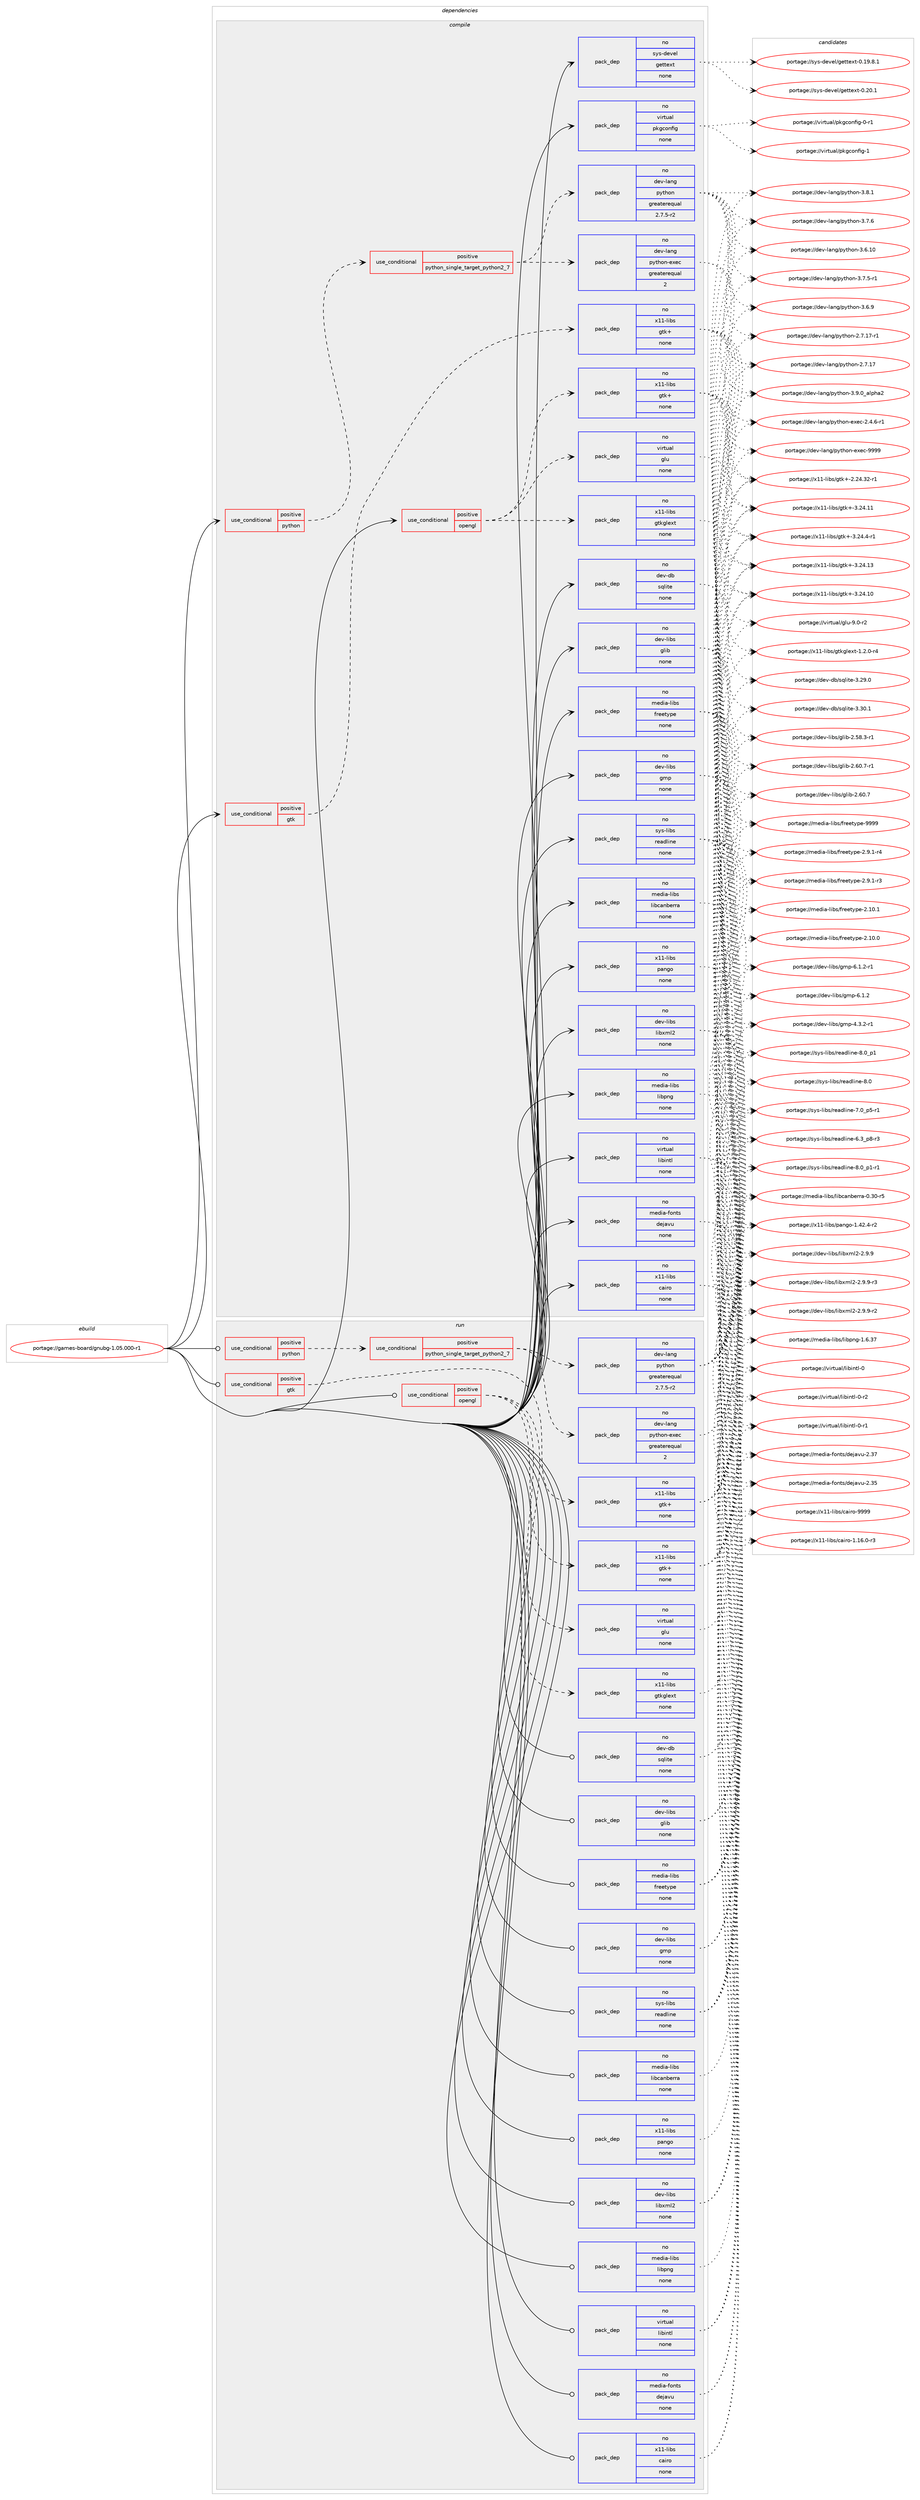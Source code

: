 digraph prolog {

# *************
# Graph options
# *************

newrank=true;
concentrate=true;
compound=true;
graph [rankdir=LR,fontname=Helvetica,fontsize=10,ranksep=1.5];#, ranksep=2.5, nodesep=0.2];
edge  [arrowhead=vee];
node  [fontname=Helvetica,fontsize=10];

# **********
# The ebuild
# **********

subgraph cluster_leftcol {
color=gray;
label=<<i>ebuild</i>>;
id [label="portage://games-board/gnubg-1.05.000-r1", color=red, width=4, href="../games-board/gnubg-1.05.000-r1.svg"];
}

# ****************
# The dependencies
# ****************

subgraph cluster_midcol {
color=gray;
label=<<i>dependencies</i>>;
subgraph cluster_compile {
fillcolor="#eeeeee";
style=filled;
label=<<i>compile</i>>;
subgraph cond60202 {
dependency289475 [label=<<TABLE BORDER="0" CELLBORDER="1" CELLSPACING="0" CELLPADDING="4"><TR><TD ROWSPAN="3" CELLPADDING="10">use_conditional</TD></TR><TR><TD>positive</TD></TR><TR><TD>gtk</TD></TR></TABLE>>, shape=none, color=red];
subgraph pack224789 {
dependency289476 [label=<<TABLE BORDER="0" CELLBORDER="1" CELLSPACING="0" CELLPADDING="4" WIDTH="220"><TR><TD ROWSPAN="6" CELLPADDING="30">pack_dep</TD></TR><TR><TD WIDTH="110">no</TD></TR><TR><TD>x11-libs</TD></TR><TR><TD>gtk+</TD></TR><TR><TD>none</TD></TR><TR><TD></TD></TR></TABLE>>, shape=none, color=blue];
}
dependency289475:e -> dependency289476:w [weight=20,style="dashed",arrowhead="vee"];
}
id:e -> dependency289475:w [weight=20,style="solid",arrowhead="vee"];
subgraph cond60203 {
dependency289477 [label=<<TABLE BORDER="0" CELLBORDER="1" CELLSPACING="0" CELLPADDING="4"><TR><TD ROWSPAN="3" CELLPADDING="10">use_conditional</TD></TR><TR><TD>positive</TD></TR><TR><TD>opengl</TD></TR></TABLE>>, shape=none, color=red];
subgraph pack224790 {
dependency289478 [label=<<TABLE BORDER="0" CELLBORDER="1" CELLSPACING="0" CELLPADDING="4" WIDTH="220"><TR><TD ROWSPAN="6" CELLPADDING="30">pack_dep</TD></TR><TR><TD WIDTH="110">no</TD></TR><TR><TD>x11-libs</TD></TR><TR><TD>gtk+</TD></TR><TR><TD>none</TD></TR><TR><TD></TD></TR></TABLE>>, shape=none, color=blue];
}
dependency289477:e -> dependency289478:w [weight=20,style="dashed",arrowhead="vee"];
subgraph pack224791 {
dependency289479 [label=<<TABLE BORDER="0" CELLBORDER="1" CELLSPACING="0" CELLPADDING="4" WIDTH="220"><TR><TD ROWSPAN="6" CELLPADDING="30">pack_dep</TD></TR><TR><TD WIDTH="110">no</TD></TR><TR><TD>x11-libs</TD></TR><TR><TD>gtkglext</TD></TR><TR><TD>none</TD></TR><TR><TD></TD></TR></TABLE>>, shape=none, color=blue];
}
dependency289477:e -> dependency289479:w [weight=20,style="dashed",arrowhead="vee"];
subgraph pack224792 {
dependency289480 [label=<<TABLE BORDER="0" CELLBORDER="1" CELLSPACING="0" CELLPADDING="4" WIDTH="220"><TR><TD ROWSPAN="6" CELLPADDING="30">pack_dep</TD></TR><TR><TD WIDTH="110">no</TD></TR><TR><TD>virtual</TD></TR><TR><TD>glu</TD></TR><TR><TD>none</TD></TR><TR><TD></TD></TR></TABLE>>, shape=none, color=blue];
}
dependency289477:e -> dependency289480:w [weight=20,style="dashed",arrowhead="vee"];
}
id:e -> dependency289477:w [weight=20,style="solid",arrowhead="vee"];
subgraph cond60204 {
dependency289481 [label=<<TABLE BORDER="0" CELLBORDER="1" CELLSPACING="0" CELLPADDING="4"><TR><TD ROWSPAN="3" CELLPADDING="10">use_conditional</TD></TR><TR><TD>positive</TD></TR><TR><TD>python</TD></TR></TABLE>>, shape=none, color=red];
subgraph cond60205 {
dependency289482 [label=<<TABLE BORDER="0" CELLBORDER="1" CELLSPACING="0" CELLPADDING="4"><TR><TD ROWSPAN="3" CELLPADDING="10">use_conditional</TD></TR><TR><TD>positive</TD></TR><TR><TD>python_single_target_python2_7</TD></TR></TABLE>>, shape=none, color=red];
subgraph pack224793 {
dependency289483 [label=<<TABLE BORDER="0" CELLBORDER="1" CELLSPACING="0" CELLPADDING="4" WIDTH="220"><TR><TD ROWSPAN="6" CELLPADDING="30">pack_dep</TD></TR><TR><TD WIDTH="110">no</TD></TR><TR><TD>dev-lang</TD></TR><TR><TD>python</TD></TR><TR><TD>greaterequal</TD></TR><TR><TD>2.7.5-r2</TD></TR></TABLE>>, shape=none, color=blue];
}
dependency289482:e -> dependency289483:w [weight=20,style="dashed",arrowhead="vee"];
subgraph pack224794 {
dependency289484 [label=<<TABLE BORDER="0" CELLBORDER="1" CELLSPACING="0" CELLPADDING="4" WIDTH="220"><TR><TD ROWSPAN="6" CELLPADDING="30">pack_dep</TD></TR><TR><TD WIDTH="110">no</TD></TR><TR><TD>dev-lang</TD></TR><TR><TD>python-exec</TD></TR><TR><TD>greaterequal</TD></TR><TR><TD>2</TD></TR></TABLE>>, shape=none, color=blue];
}
dependency289482:e -> dependency289484:w [weight=20,style="dashed",arrowhead="vee"];
}
dependency289481:e -> dependency289482:w [weight=20,style="dashed",arrowhead="vee"];
}
id:e -> dependency289481:w [weight=20,style="solid",arrowhead="vee"];
subgraph pack224795 {
dependency289485 [label=<<TABLE BORDER="0" CELLBORDER="1" CELLSPACING="0" CELLPADDING="4" WIDTH="220"><TR><TD ROWSPAN="6" CELLPADDING="30">pack_dep</TD></TR><TR><TD WIDTH="110">no</TD></TR><TR><TD>dev-db</TD></TR><TR><TD>sqlite</TD></TR><TR><TD>none</TD></TR><TR><TD></TD></TR></TABLE>>, shape=none, color=blue];
}
id:e -> dependency289485:w [weight=20,style="solid",arrowhead="vee"];
subgraph pack224796 {
dependency289486 [label=<<TABLE BORDER="0" CELLBORDER="1" CELLSPACING="0" CELLPADDING="4" WIDTH="220"><TR><TD ROWSPAN="6" CELLPADDING="30">pack_dep</TD></TR><TR><TD WIDTH="110">no</TD></TR><TR><TD>dev-libs</TD></TR><TR><TD>glib</TD></TR><TR><TD>none</TD></TR><TR><TD></TD></TR></TABLE>>, shape=none, color=blue];
}
id:e -> dependency289486:w [weight=20,style="solid",arrowhead="vee"];
subgraph pack224797 {
dependency289487 [label=<<TABLE BORDER="0" CELLBORDER="1" CELLSPACING="0" CELLPADDING="4" WIDTH="220"><TR><TD ROWSPAN="6" CELLPADDING="30">pack_dep</TD></TR><TR><TD WIDTH="110">no</TD></TR><TR><TD>dev-libs</TD></TR><TR><TD>gmp</TD></TR><TR><TD>none</TD></TR><TR><TD></TD></TR></TABLE>>, shape=none, color=blue];
}
id:e -> dependency289487:w [weight=20,style="solid",arrowhead="vee"];
subgraph pack224798 {
dependency289488 [label=<<TABLE BORDER="0" CELLBORDER="1" CELLSPACING="0" CELLPADDING="4" WIDTH="220"><TR><TD ROWSPAN="6" CELLPADDING="30">pack_dep</TD></TR><TR><TD WIDTH="110">no</TD></TR><TR><TD>dev-libs</TD></TR><TR><TD>libxml2</TD></TR><TR><TD>none</TD></TR><TR><TD></TD></TR></TABLE>>, shape=none, color=blue];
}
id:e -> dependency289488:w [weight=20,style="solid",arrowhead="vee"];
subgraph pack224799 {
dependency289489 [label=<<TABLE BORDER="0" CELLBORDER="1" CELLSPACING="0" CELLPADDING="4" WIDTH="220"><TR><TD ROWSPAN="6" CELLPADDING="30">pack_dep</TD></TR><TR><TD WIDTH="110">no</TD></TR><TR><TD>media-fonts</TD></TR><TR><TD>dejavu</TD></TR><TR><TD>none</TD></TR><TR><TD></TD></TR></TABLE>>, shape=none, color=blue];
}
id:e -> dependency289489:w [weight=20,style="solid",arrowhead="vee"];
subgraph pack224800 {
dependency289490 [label=<<TABLE BORDER="0" CELLBORDER="1" CELLSPACING="0" CELLPADDING="4" WIDTH="220"><TR><TD ROWSPAN="6" CELLPADDING="30">pack_dep</TD></TR><TR><TD WIDTH="110">no</TD></TR><TR><TD>media-libs</TD></TR><TR><TD>freetype</TD></TR><TR><TD>none</TD></TR><TR><TD></TD></TR></TABLE>>, shape=none, color=blue];
}
id:e -> dependency289490:w [weight=20,style="solid",arrowhead="vee"];
subgraph pack224801 {
dependency289491 [label=<<TABLE BORDER="0" CELLBORDER="1" CELLSPACING="0" CELLPADDING="4" WIDTH="220"><TR><TD ROWSPAN="6" CELLPADDING="30">pack_dep</TD></TR><TR><TD WIDTH="110">no</TD></TR><TR><TD>media-libs</TD></TR><TR><TD>libcanberra</TD></TR><TR><TD>none</TD></TR><TR><TD></TD></TR></TABLE>>, shape=none, color=blue];
}
id:e -> dependency289491:w [weight=20,style="solid",arrowhead="vee"];
subgraph pack224802 {
dependency289492 [label=<<TABLE BORDER="0" CELLBORDER="1" CELLSPACING="0" CELLPADDING="4" WIDTH="220"><TR><TD ROWSPAN="6" CELLPADDING="30">pack_dep</TD></TR><TR><TD WIDTH="110">no</TD></TR><TR><TD>media-libs</TD></TR><TR><TD>libpng</TD></TR><TR><TD>none</TD></TR><TR><TD></TD></TR></TABLE>>, shape=none, color=blue];
}
id:e -> dependency289492:w [weight=20,style="solid",arrowhead="vee"];
subgraph pack224803 {
dependency289493 [label=<<TABLE BORDER="0" CELLBORDER="1" CELLSPACING="0" CELLPADDING="4" WIDTH="220"><TR><TD ROWSPAN="6" CELLPADDING="30">pack_dep</TD></TR><TR><TD WIDTH="110">no</TD></TR><TR><TD>sys-devel</TD></TR><TR><TD>gettext</TD></TR><TR><TD>none</TD></TR><TR><TD></TD></TR></TABLE>>, shape=none, color=blue];
}
id:e -> dependency289493:w [weight=20,style="solid",arrowhead="vee"];
subgraph pack224804 {
dependency289494 [label=<<TABLE BORDER="0" CELLBORDER="1" CELLSPACING="0" CELLPADDING="4" WIDTH="220"><TR><TD ROWSPAN="6" CELLPADDING="30">pack_dep</TD></TR><TR><TD WIDTH="110">no</TD></TR><TR><TD>sys-libs</TD></TR><TR><TD>readline</TD></TR><TR><TD>none</TD></TR><TR><TD></TD></TR></TABLE>>, shape=none, color=blue];
}
id:e -> dependency289494:w [weight=20,style="solid",arrowhead="vee"];
subgraph pack224805 {
dependency289495 [label=<<TABLE BORDER="0" CELLBORDER="1" CELLSPACING="0" CELLPADDING="4" WIDTH="220"><TR><TD ROWSPAN="6" CELLPADDING="30">pack_dep</TD></TR><TR><TD WIDTH="110">no</TD></TR><TR><TD>virtual</TD></TR><TR><TD>libintl</TD></TR><TR><TD>none</TD></TR><TR><TD></TD></TR></TABLE>>, shape=none, color=blue];
}
id:e -> dependency289495:w [weight=20,style="solid",arrowhead="vee"];
subgraph pack224806 {
dependency289496 [label=<<TABLE BORDER="0" CELLBORDER="1" CELLSPACING="0" CELLPADDING="4" WIDTH="220"><TR><TD ROWSPAN="6" CELLPADDING="30">pack_dep</TD></TR><TR><TD WIDTH="110">no</TD></TR><TR><TD>virtual</TD></TR><TR><TD>pkgconfig</TD></TR><TR><TD>none</TD></TR><TR><TD></TD></TR></TABLE>>, shape=none, color=blue];
}
id:e -> dependency289496:w [weight=20,style="solid",arrowhead="vee"];
subgraph pack224807 {
dependency289497 [label=<<TABLE BORDER="0" CELLBORDER="1" CELLSPACING="0" CELLPADDING="4" WIDTH="220"><TR><TD ROWSPAN="6" CELLPADDING="30">pack_dep</TD></TR><TR><TD WIDTH="110">no</TD></TR><TR><TD>x11-libs</TD></TR><TR><TD>cairo</TD></TR><TR><TD>none</TD></TR><TR><TD></TD></TR></TABLE>>, shape=none, color=blue];
}
id:e -> dependency289497:w [weight=20,style="solid",arrowhead="vee"];
subgraph pack224808 {
dependency289498 [label=<<TABLE BORDER="0" CELLBORDER="1" CELLSPACING="0" CELLPADDING="4" WIDTH="220"><TR><TD ROWSPAN="6" CELLPADDING="30">pack_dep</TD></TR><TR><TD WIDTH="110">no</TD></TR><TR><TD>x11-libs</TD></TR><TR><TD>pango</TD></TR><TR><TD>none</TD></TR><TR><TD></TD></TR></TABLE>>, shape=none, color=blue];
}
id:e -> dependency289498:w [weight=20,style="solid",arrowhead="vee"];
}
subgraph cluster_compileandrun {
fillcolor="#eeeeee";
style=filled;
label=<<i>compile and run</i>>;
}
subgraph cluster_run {
fillcolor="#eeeeee";
style=filled;
label=<<i>run</i>>;
subgraph cond60206 {
dependency289499 [label=<<TABLE BORDER="0" CELLBORDER="1" CELLSPACING="0" CELLPADDING="4"><TR><TD ROWSPAN="3" CELLPADDING="10">use_conditional</TD></TR><TR><TD>positive</TD></TR><TR><TD>gtk</TD></TR></TABLE>>, shape=none, color=red];
subgraph pack224809 {
dependency289500 [label=<<TABLE BORDER="0" CELLBORDER="1" CELLSPACING="0" CELLPADDING="4" WIDTH="220"><TR><TD ROWSPAN="6" CELLPADDING="30">pack_dep</TD></TR><TR><TD WIDTH="110">no</TD></TR><TR><TD>x11-libs</TD></TR><TR><TD>gtk+</TD></TR><TR><TD>none</TD></TR><TR><TD></TD></TR></TABLE>>, shape=none, color=blue];
}
dependency289499:e -> dependency289500:w [weight=20,style="dashed",arrowhead="vee"];
}
id:e -> dependency289499:w [weight=20,style="solid",arrowhead="odot"];
subgraph cond60207 {
dependency289501 [label=<<TABLE BORDER="0" CELLBORDER="1" CELLSPACING="0" CELLPADDING="4"><TR><TD ROWSPAN="3" CELLPADDING="10">use_conditional</TD></TR><TR><TD>positive</TD></TR><TR><TD>opengl</TD></TR></TABLE>>, shape=none, color=red];
subgraph pack224810 {
dependency289502 [label=<<TABLE BORDER="0" CELLBORDER="1" CELLSPACING="0" CELLPADDING="4" WIDTH="220"><TR><TD ROWSPAN="6" CELLPADDING="30">pack_dep</TD></TR><TR><TD WIDTH="110">no</TD></TR><TR><TD>x11-libs</TD></TR><TR><TD>gtk+</TD></TR><TR><TD>none</TD></TR><TR><TD></TD></TR></TABLE>>, shape=none, color=blue];
}
dependency289501:e -> dependency289502:w [weight=20,style="dashed",arrowhead="vee"];
subgraph pack224811 {
dependency289503 [label=<<TABLE BORDER="0" CELLBORDER="1" CELLSPACING="0" CELLPADDING="4" WIDTH="220"><TR><TD ROWSPAN="6" CELLPADDING="30">pack_dep</TD></TR><TR><TD WIDTH="110">no</TD></TR><TR><TD>x11-libs</TD></TR><TR><TD>gtkglext</TD></TR><TR><TD>none</TD></TR><TR><TD></TD></TR></TABLE>>, shape=none, color=blue];
}
dependency289501:e -> dependency289503:w [weight=20,style="dashed",arrowhead="vee"];
subgraph pack224812 {
dependency289504 [label=<<TABLE BORDER="0" CELLBORDER="1" CELLSPACING="0" CELLPADDING="4" WIDTH="220"><TR><TD ROWSPAN="6" CELLPADDING="30">pack_dep</TD></TR><TR><TD WIDTH="110">no</TD></TR><TR><TD>virtual</TD></TR><TR><TD>glu</TD></TR><TR><TD>none</TD></TR><TR><TD></TD></TR></TABLE>>, shape=none, color=blue];
}
dependency289501:e -> dependency289504:w [weight=20,style="dashed",arrowhead="vee"];
}
id:e -> dependency289501:w [weight=20,style="solid",arrowhead="odot"];
subgraph cond60208 {
dependency289505 [label=<<TABLE BORDER="0" CELLBORDER="1" CELLSPACING="0" CELLPADDING="4"><TR><TD ROWSPAN="3" CELLPADDING="10">use_conditional</TD></TR><TR><TD>positive</TD></TR><TR><TD>python</TD></TR></TABLE>>, shape=none, color=red];
subgraph cond60209 {
dependency289506 [label=<<TABLE BORDER="0" CELLBORDER="1" CELLSPACING="0" CELLPADDING="4"><TR><TD ROWSPAN="3" CELLPADDING="10">use_conditional</TD></TR><TR><TD>positive</TD></TR><TR><TD>python_single_target_python2_7</TD></TR></TABLE>>, shape=none, color=red];
subgraph pack224813 {
dependency289507 [label=<<TABLE BORDER="0" CELLBORDER="1" CELLSPACING="0" CELLPADDING="4" WIDTH="220"><TR><TD ROWSPAN="6" CELLPADDING="30">pack_dep</TD></TR><TR><TD WIDTH="110">no</TD></TR><TR><TD>dev-lang</TD></TR><TR><TD>python</TD></TR><TR><TD>greaterequal</TD></TR><TR><TD>2.7.5-r2</TD></TR></TABLE>>, shape=none, color=blue];
}
dependency289506:e -> dependency289507:w [weight=20,style="dashed",arrowhead="vee"];
subgraph pack224814 {
dependency289508 [label=<<TABLE BORDER="0" CELLBORDER="1" CELLSPACING="0" CELLPADDING="4" WIDTH="220"><TR><TD ROWSPAN="6" CELLPADDING="30">pack_dep</TD></TR><TR><TD WIDTH="110">no</TD></TR><TR><TD>dev-lang</TD></TR><TR><TD>python-exec</TD></TR><TR><TD>greaterequal</TD></TR><TR><TD>2</TD></TR></TABLE>>, shape=none, color=blue];
}
dependency289506:e -> dependency289508:w [weight=20,style="dashed",arrowhead="vee"];
}
dependency289505:e -> dependency289506:w [weight=20,style="dashed",arrowhead="vee"];
}
id:e -> dependency289505:w [weight=20,style="solid",arrowhead="odot"];
subgraph pack224815 {
dependency289509 [label=<<TABLE BORDER="0" CELLBORDER="1" CELLSPACING="0" CELLPADDING="4" WIDTH="220"><TR><TD ROWSPAN="6" CELLPADDING="30">pack_dep</TD></TR><TR><TD WIDTH="110">no</TD></TR><TR><TD>dev-db</TD></TR><TR><TD>sqlite</TD></TR><TR><TD>none</TD></TR><TR><TD></TD></TR></TABLE>>, shape=none, color=blue];
}
id:e -> dependency289509:w [weight=20,style="solid",arrowhead="odot"];
subgraph pack224816 {
dependency289510 [label=<<TABLE BORDER="0" CELLBORDER="1" CELLSPACING="0" CELLPADDING="4" WIDTH="220"><TR><TD ROWSPAN="6" CELLPADDING="30">pack_dep</TD></TR><TR><TD WIDTH="110">no</TD></TR><TR><TD>dev-libs</TD></TR><TR><TD>glib</TD></TR><TR><TD>none</TD></TR><TR><TD></TD></TR></TABLE>>, shape=none, color=blue];
}
id:e -> dependency289510:w [weight=20,style="solid",arrowhead="odot"];
subgraph pack224817 {
dependency289511 [label=<<TABLE BORDER="0" CELLBORDER="1" CELLSPACING="0" CELLPADDING="4" WIDTH="220"><TR><TD ROWSPAN="6" CELLPADDING="30">pack_dep</TD></TR><TR><TD WIDTH="110">no</TD></TR><TR><TD>dev-libs</TD></TR><TR><TD>gmp</TD></TR><TR><TD>none</TD></TR><TR><TD></TD></TR></TABLE>>, shape=none, color=blue];
}
id:e -> dependency289511:w [weight=20,style="solid",arrowhead="odot"];
subgraph pack224818 {
dependency289512 [label=<<TABLE BORDER="0" CELLBORDER="1" CELLSPACING="0" CELLPADDING="4" WIDTH="220"><TR><TD ROWSPAN="6" CELLPADDING="30">pack_dep</TD></TR><TR><TD WIDTH="110">no</TD></TR><TR><TD>dev-libs</TD></TR><TR><TD>libxml2</TD></TR><TR><TD>none</TD></TR><TR><TD></TD></TR></TABLE>>, shape=none, color=blue];
}
id:e -> dependency289512:w [weight=20,style="solid",arrowhead="odot"];
subgraph pack224819 {
dependency289513 [label=<<TABLE BORDER="0" CELLBORDER="1" CELLSPACING="0" CELLPADDING="4" WIDTH="220"><TR><TD ROWSPAN="6" CELLPADDING="30">pack_dep</TD></TR><TR><TD WIDTH="110">no</TD></TR><TR><TD>media-fonts</TD></TR><TR><TD>dejavu</TD></TR><TR><TD>none</TD></TR><TR><TD></TD></TR></TABLE>>, shape=none, color=blue];
}
id:e -> dependency289513:w [weight=20,style="solid",arrowhead="odot"];
subgraph pack224820 {
dependency289514 [label=<<TABLE BORDER="0" CELLBORDER="1" CELLSPACING="0" CELLPADDING="4" WIDTH="220"><TR><TD ROWSPAN="6" CELLPADDING="30">pack_dep</TD></TR><TR><TD WIDTH="110">no</TD></TR><TR><TD>media-libs</TD></TR><TR><TD>freetype</TD></TR><TR><TD>none</TD></TR><TR><TD></TD></TR></TABLE>>, shape=none, color=blue];
}
id:e -> dependency289514:w [weight=20,style="solid",arrowhead="odot"];
subgraph pack224821 {
dependency289515 [label=<<TABLE BORDER="0" CELLBORDER="1" CELLSPACING="0" CELLPADDING="4" WIDTH="220"><TR><TD ROWSPAN="6" CELLPADDING="30">pack_dep</TD></TR><TR><TD WIDTH="110">no</TD></TR><TR><TD>media-libs</TD></TR><TR><TD>libcanberra</TD></TR><TR><TD>none</TD></TR><TR><TD></TD></TR></TABLE>>, shape=none, color=blue];
}
id:e -> dependency289515:w [weight=20,style="solid",arrowhead="odot"];
subgraph pack224822 {
dependency289516 [label=<<TABLE BORDER="0" CELLBORDER="1" CELLSPACING="0" CELLPADDING="4" WIDTH="220"><TR><TD ROWSPAN="6" CELLPADDING="30">pack_dep</TD></TR><TR><TD WIDTH="110">no</TD></TR><TR><TD>media-libs</TD></TR><TR><TD>libpng</TD></TR><TR><TD>none</TD></TR><TR><TD></TD></TR></TABLE>>, shape=none, color=blue];
}
id:e -> dependency289516:w [weight=20,style="solid",arrowhead="odot"];
subgraph pack224823 {
dependency289517 [label=<<TABLE BORDER="0" CELLBORDER="1" CELLSPACING="0" CELLPADDING="4" WIDTH="220"><TR><TD ROWSPAN="6" CELLPADDING="30">pack_dep</TD></TR><TR><TD WIDTH="110">no</TD></TR><TR><TD>sys-libs</TD></TR><TR><TD>readline</TD></TR><TR><TD>none</TD></TR><TR><TD></TD></TR></TABLE>>, shape=none, color=blue];
}
id:e -> dependency289517:w [weight=20,style="solid",arrowhead="odot"];
subgraph pack224824 {
dependency289518 [label=<<TABLE BORDER="0" CELLBORDER="1" CELLSPACING="0" CELLPADDING="4" WIDTH="220"><TR><TD ROWSPAN="6" CELLPADDING="30">pack_dep</TD></TR><TR><TD WIDTH="110">no</TD></TR><TR><TD>virtual</TD></TR><TR><TD>libintl</TD></TR><TR><TD>none</TD></TR><TR><TD></TD></TR></TABLE>>, shape=none, color=blue];
}
id:e -> dependency289518:w [weight=20,style="solid",arrowhead="odot"];
subgraph pack224825 {
dependency289519 [label=<<TABLE BORDER="0" CELLBORDER="1" CELLSPACING="0" CELLPADDING="4" WIDTH="220"><TR><TD ROWSPAN="6" CELLPADDING="30">pack_dep</TD></TR><TR><TD WIDTH="110">no</TD></TR><TR><TD>x11-libs</TD></TR><TR><TD>cairo</TD></TR><TR><TD>none</TD></TR><TR><TD></TD></TR></TABLE>>, shape=none, color=blue];
}
id:e -> dependency289519:w [weight=20,style="solid",arrowhead="odot"];
subgraph pack224826 {
dependency289520 [label=<<TABLE BORDER="0" CELLBORDER="1" CELLSPACING="0" CELLPADDING="4" WIDTH="220"><TR><TD ROWSPAN="6" CELLPADDING="30">pack_dep</TD></TR><TR><TD WIDTH="110">no</TD></TR><TR><TD>x11-libs</TD></TR><TR><TD>pango</TD></TR><TR><TD>none</TD></TR><TR><TD></TD></TR></TABLE>>, shape=none, color=blue];
}
id:e -> dependency289520:w [weight=20,style="solid",arrowhead="odot"];
}
}

# **************
# The candidates
# **************

subgraph cluster_choices {
rank=same;
color=gray;
label=<<i>candidates</i>>;

subgraph choice224789 {
color=black;
nodesep=1;
choice120494945108105981154710311610743455146505246524511449 [label="portage://x11-libs/gtk+-3.24.4-r1", color=red, width=4,href="../x11-libs/gtk+-3.24.4-r1.svg"];
choice1204949451081059811547103116107434551465052464951 [label="portage://x11-libs/gtk+-3.24.13", color=red, width=4,href="../x11-libs/gtk+-3.24.13.svg"];
choice1204949451081059811547103116107434551465052464949 [label="portage://x11-libs/gtk+-3.24.11", color=red, width=4,href="../x11-libs/gtk+-3.24.11.svg"];
choice1204949451081059811547103116107434551465052464948 [label="portage://x11-libs/gtk+-3.24.10", color=red, width=4,href="../x11-libs/gtk+-3.24.10.svg"];
choice12049494510810598115471031161074345504650524651504511449 [label="portage://x11-libs/gtk+-2.24.32-r1", color=red, width=4,href="../x11-libs/gtk+-2.24.32-r1.svg"];
dependency289476:e -> choice120494945108105981154710311610743455146505246524511449:w [style=dotted,weight="100"];
dependency289476:e -> choice1204949451081059811547103116107434551465052464951:w [style=dotted,weight="100"];
dependency289476:e -> choice1204949451081059811547103116107434551465052464949:w [style=dotted,weight="100"];
dependency289476:e -> choice1204949451081059811547103116107434551465052464948:w [style=dotted,weight="100"];
dependency289476:e -> choice12049494510810598115471031161074345504650524651504511449:w [style=dotted,weight="100"];
}
subgraph choice224790 {
color=black;
nodesep=1;
choice120494945108105981154710311610743455146505246524511449 [label="portage://x11-libs/gtk+-3.24.4-r1", color=red, width=4,href="../x11-libs/gtk+-3.24.4-r1.svg"];
choice1204949451081059811547103116107434551465052464951 [label="portage://x11-libs/gtk+-3.24.13", color=red, width=4,href="../x11-libs/gtk+-3.24.13.svg"];
choice1204949451081059811547103116107434551465052464949 [label="portage://x11-libs/gtk+-3.24.11", color=red, width=4,href="../x11-libs/gtk+-3.24.11.svg"];
choice1204949451081059811547103116107434551465052464948 [label="portage://x11-libs/gtk+-3.24.10", color=red, width=4,href="../x11-libs/gtk+-3.24.10.svg"];
choice12049494510810598115471031161074345504650524651504511449 [label="portage://x11-libs/gtk+-2.24.32-r1", color=red, width=4,href="../x11-libs/gtk+-2.24.32-r1.svg"];
dependency289478:e -> choice120494945108105981154710311610743455146505246524511449:w [style=dotted,weight="100"];
dependency289478:e -> choice1204949451081059811547103116107434551465052464951:w [style=dotted,weight="100"];
dependency289478:e -> choice1204949451081059811547103116107434551465052464949:w [style=dotted,weight="100"];
dependency289478:e -> choice1204949451081059811547103116107434551465052464948:w [style=dotted,weight="100"];
dependency289478:e -> choice12049494510810598115471031161074345504650524651504511449:w [style=dotted,weight="100"];
}
subgraph choice224791 {
color=black;
nodesep=1;
choice12049494510810598115471031161071031081011201164549465046484511452 [label="portage://x11-libs/gtkglext-1.2.0-r4", color=red, width=4,href="../x11-libs/gtkglext-1.2.0-r4.svg"];
dependency289479:e -> choice12049494510810598115471031161071031081011201164549465046484511452:w [style=dotted,weight="100"];
}
subgraph choice224792 {
color=black;
nodesep=1;
choice1181051141161179710847103108117455746484511450 [label="portage://virtual/glu-9.0-r2", color=red, width=4,href="../virtual/glu-9.0-r2.svg"];
dependency289480:e -> choice1181051141161179710847103108117455746484511450:w [style=dotted,weight="100"];
}
subgraph choice224793 {
color=black;
nodesep=1;
choice10010111845108971101034711212111610411111045514657464895971081121049750 [label="portage://dev-lang/python-3.9.0_alpha2", color=red, width=4,href="../dev-lang/python-3.9.0_alpha2.svg"];
choice100101118451089711010347112121116104111110455146564649 [label="portage://dev-lang/python-3.8.1", color=red, width=4,href="../dev-lang/python-3.8.1.svg"];
choice100101118451089711010347112121116104111110455146554654 [label="portage://dev-lang/python-3.7.6", color=red, width=4,href="../dev-lang/python-3.7.6.svg"];
choice1001011184510897110103471121211161041111104551465546534511449 [label="portage://dev-lang/python-3.7.5-r1", color=red, width=4,href="../dev-lang/python-3.7.5-r1.svg"];
choice100101118451089711010347112121116104111110455146544657 [label="portage://dev-lang/python-3.6.9", color=red, width=4,href="../dev-lang/python-3.6.9.svg"];
choice10010111845108971101034711212111610411111045514654464948 [label="portage://dev-lang/python-3.6.10", color=red, width=4,href="../dev-lang/python-3.6.10.svg"];
choice100101118451089711010347112121116104111110455046554649554511449 [label="portage://dev-lang/python-2.7.17-r1", color=red, width=4,href="../dev-lang/python-2.7.17-r1.svg"];
choice10010111845108971101034711212111610411111045504655464955 [label="portage://dev-lang/python-2.7.17", color=red, width=4,href="../dev-lang/python-2.7.17.svg"];
dependency289483:e -> choice10010111845108971101034711212111610411111045514657464895971081121049750:w [style=dotted,weight="100"];
dependency289483:e -> choice100101118451089711010347112121116104111110455146564649:w [style=dotted,weight="100"];
dependency289483:e -> choice100101118451089711010347112121116104111110455146554654:w [style=dotted,weight="100"];
dependency289483:e -> choice1001011184510897110103471121211161041111104551465546534511449:w [style=dotted,weight="100"];
dependency289483:e -> choice100101118451089711010347112121116104111110455146544657:w [style=dotted,weight="100"];
dependency289483:e -> choice10010111845108971101034711212111610411111045514654464948:w [style=dotted,weight="100"];
dependency289483:e -> choice100101118451089711010347112121116104111110455046554649554511449:w [style=dotted,weight="100"];
dependency289483:e -> choice10010111845108971101034711212111610411111045504655464955:w [style=dotted,weight="100"];
}
subgraph choice224794 {
color=black;
nodesep=1;
choice10010111845108971101034711212111610411111045101120101994557575757 [label="portage://dev-lang/python-exec-9999", color=red, width=4,href="../dev-lang/python-exec-9999.svg"];
choice10010111845108971101034711212111610411111045101120101994550465246544511449 [label="portage://dev-lang/python-exec-2.4.6-r1", color=red, width=4,href="../dev-lang/python-exec-2.4.6-r1.svg"];
dependency289484:e -> choice10010111845108971101034711212111610411111045101120101994557575757:w [style=dotted,weight="100"];
dependency289484:e -> choice10010111845108971101034711212111610411111045101120101994550465246544511449:w [style=dotted,weight="100"];
}
subgraph choice224795 {
color=black;
nodesep=1;
choice10010111845100984711511310810511610145514651484649 [label="portage://dev-db/sqlite-3.30.1", color=red, width=4,href="../dev-db/sqlite-3.30.1.svg"];
choice10010111845100984711511310810511610145514650574648 [label="portage://dev-db/sqlite-3.29.0", color=red, width=4,href="../dev-db/sqlite-3.29.0.svg"];
dependency289485:e -> choice10010111845100984711511310810511610145514651484649:w [style=dotted,weight="100"];
dependency289485:e -> choice10010111845100984711511310810511610145514650574648:w [style=dotted,weight="100"];
}
subgraph choice224796 {
color=black;
nodesep=1;
choice10010111845108105981154710310810598455046544846554511449 [label="portage://dev-libs/glib-2.60.7-r1", color=red, width=4,href="../dev-libs/glib-2.60.7-r1.svg"];
choice1001011184510810598115471031081059845504654484655 [label="portage://dev-libs/glib-2.60.7", color=red, width=4,href="../dev-libs/glib-2.60.7.svg"];
choice10010111845108105981154710310810598455046535646514511449 [label="portage://dev-libs/glib-2.58.3-r1", color=red, width=4,href="../dev-libs/glib-2.58.3-r1.svg"];
dependency289486:e -> choice10010111845108105981154710310810598455046544846554511449:w [style=dotted,weight="100"];
dependency289486:e -> choice1001011184510810598115471031081059845504654484655:w [style=dotted,weight="100"];
dependency289486:e -> choice10010111845108105981154710310810598455046535646514511449:w [style=dotted,weight="100"];
}
subgraph choice224797 {
color=black;
nodesep=1;
choice1001011184510810598115471031091124554464946504511449 [label="portage://dev-libs/gmp-6.1.2-r1", color=red, width=4,href="../dev-libs/gmp-6.1.2-r1.svg"];
choice100101118451081059811547103109112455446494650 [label="portage://dev-libs/gmp-6.1.2", color=red, width=4,href="../dev-libs/gmp-6.1.2.svg"];
choice1001011184510810598115471031091124552465146504511449 [label="portage://dev-libs/gmp-4.3.2-r1", color=red, width=4,href="../dev-libs/gmp-4.3.2-r1.svg"];
dependency289487:e -> choice1001011184510810598115471031091124554464946504511449:w [style=dotted,weight="100"];
dependency289487:e -> choice100101118451081059811547103109112455446494650:w [style=dotted,weight="100"];
dependency289487:e -> choice1001011184510810598115471031091124552465146504511449:w [style=dotted,weight="100"];
}
subgraph choice224798 {
color=black;
nodesep=1;
choice10010111845108105981154710810598120109108504550465746574511451 [label="portage://dev-libs/libxml2-2.9.9-r3", color=red, width=4,href="../dev-libs/libxml2-2.9.9-r3.svg"];
choice10010111845108105981154710810598120109108504550465746574511450 [label="portage://dev-libs/libxml2-2.9.9-r2", color=red, width=4,href="../dev-libs/libxml2-2.9.9-r2.svg"];
choice1001011184510810598115471081059812010910850455046574657 [label="portage://dev-libs/libxml2-2.9.9", color=red, width=4,href="../dev-libs/libxml2-2.9.9.svg"];
dependency289488:e -> choice10010111845108105981154710810598120109108504550465746574511451:w [style=dotted,weight="100"];
dependency289488:e -> choice10010111845108105981154710810598120109108504550465746574511450:w [style=dotted,weight="100"];
dependency289488:e -> choice1001011184510810598115471081059812010910850455046574657:w [style=dotted,weight="100"];
}
subgraph choice224799 {
color=black;
nodesep=1;
choice109101100105974510211111011611547100101106971181174550465155 [label="portage://media-fonts/dejavu-2.37", color=red, width=4,href="../media-fonts/dejavu-2.37.svg"];
choice109101100105974510211111011611547100101106971181174550465153 [label="portage://media-fonts/dejavu-2.35", color=red, width=4,href="../media-fonts/dejavu-2.35.svg"];
dependency289489:e -> choice109101100105974510211111011611547100101106971181174550465155:w [style=dotted,weight="100"];
dependency289489:e -> choice109101100105974510211111011611547100101106971181174550465153:w [style=dotted,weight="100"];
}
subgraph choice224800 {
color=black;
nodesep=1;
choice109101100105974510810598115471021141011011161211121014557575757 [label="portage://media-libs/freetype-9999", color=red, width=4,href="../media-libs/freetype-9999.svg"];
choice109101100105974510810598115471021141011011161211121014550465746494511452 [label="portage://media-libs/freetype-2.9.1-r4", color=red, width=4,href="../media-libs/freetype-2.9.1-r4.svg"];
choice109101100105974510810598115471021141011011161211121014550465746494511451 [label="portage://media-libs/freetype-2.9.1-r3", color=red, width=4,href="../media-libs/freetype-2.9.1-r3.svg"];
choice1091011001059745108105981154710211410110111612111210145504649484649 [label="portage://media-libs/freetype-2.10.1", color=red, width=4,href="../media-libs/freetype-2.10.1.svg"];
choice1091011001059745108105981154710211410110111612111210145504649484648 [label="portage://media-libs/freetype-2.10.0", color=red, width=4,href="../media-libs/freetype-2.10.0.svg"];
dependency289490:e -> choice109101100105974510810598115471021141011011161211121014557575757:w [style=dotted,weight="100"];
dependency289490:e -> choice109101100105974510810598115471021141011011161211121014550465746494511452:w [style=dotted,weight="100"];
dependency289490:e -> choice109101100105974510810598115471021141011011161211121014550465746494511451:w [style=dotted,weight="100"];
dependency289490:e -> choice1091011001059745108105981154710211410110111612111210145504649484649:w [style=dotted,weight="100"];
dependency289490:e -> choice1091011001059745108105981154710211410110111612111210145504649484648:w [style=dotted,weight="100"];
}
subgraph choice224801 {
color=black;
nodesep=1;
choice10910110010597451081059811547108105989997110981011141149745484651484511453 [label="portage://media-libs/libcanberra-0.30-r5", color=red, width=4,href="../media-libs/libcanberra-0.30-r5.svg"];
dependency289491:e -> choice10910110010597451081059811547108105989997110981011141149745484651484511453:w [style=dotted,weight="100"];
}
subgraph choice224802 {
color=black;
nodesep=1;
choice109101100105974510810598115471081059811211010345494654465155 [label="portage://media-libs/libpng-1.6.37", color=red, width=4,href="../media-libs/libpng-1.6.37.svg"];
dependency289492:e -> choice109101100105974510810598115471081059811211010345494654465155:w [style=dotted,weight="100"];
}
subgraph choice224803 {
color=black;
nodesep=1;
choice115121115451001011181011084710310111611610112011645484650484649 [label="portage://sys-devel/gettext-0.20.1", color=red, width=4,href="../sys-devel/gettext-0.20.1.svg"];
choice1151211154510010111810110847103101116116101120116454846495746564649 [label="portage://sys-devel/gettext-0.19.8.1", color=red, width=4,href="../sys-devel/gettext-0.19.8.1.svg"];
dependency289493:e -> choice115121115451001011181011084710310111611610112011645484650484649:w [style=dotted,weight="100"];
dependency289493:e -> choice1151211154510010111810110847103101116116101120116454846495746564649:w [style=dotted,weight="100"];
}
subgraph choice224804 {
color=black;
nodesep=1;
choice115121115451081059811547114101971001081051101014556464895112494511449 [label="portage://sys-libs/readline-8.0_p1-r1", color=red, width=4,href="../sys-libs/readline-8.0_p1-r1.svg"];
choice11512111545108105981154711410197100108105110101455646489511249 [label="portage://sys-libs/readline-8.0_p1", color=red, width=4,href="../sys-libs/readline-8.0_p1.svg"];
choice1151211154510810598115471141019710010810511010145564648 [label="portage://sys-libs/readline-8.0", color=red, width=4,href="../sys-libs/readline-8.0.svg"];
choice115121115451081059811547114101971001081051101014555464895112534511449 [label="portage://sys-libs/readline-7.0_p5-r1", color=red, width=4,href="../sys-libs/readline-7.0_p5-r1.svg"];
choice115121115451081059811547114101971001081051101014554465195112564511451 [label="portage://sys-libs/readline-6.3_p8-r3", color=red, width=4,href="../sys-libs/readline-6.3_p8-r3.svg"];
dependency289494:e -> choice115121115451081059811547114101971001081051101014556464895112494511449:w [style=dotted,weight="100"];
dependency289494:e -> choice11512111545108105981154711410197100108105110101455646489511249:w [style=dotted,weight="100"];
dependency289494:e -> choice1151211154510810598115471141019710010810511010145564648:w [style=dotted,weight="100"];
dependency289494:e -> choice115121115451081059811547114101971001081051101014555464895112534511449:w [style=dotted,weight="100"];
dependency289494:e -> choice115121115451081059811547114101971001081051101014554465195112564511451:w [style=dotted,weight="100"];
}
subgraph choice224805 {
color=black;
nodesep=1;
choice11810511411611797108471081059810511011610845484511450 [label="portage://virtual/libintl-0-r2", color=red, width=4,href="../virtual/libintl-0-r2.svg"];
choice11810511411611797108471081059810511011610845484511449 [label="portage://virtual/libintl-0-r1", color=red, width=4,href="../virtual/libintl-0-r1.svg"];
choice1181051141161179710847108105981051101161084548 [label="portage://virtual/libintl-0", color=red, width=4,href="../virtual/libintl-0.svg"];
dependency289495:e -> choice11810511411611797108471081059810511011610845484511450:w [style=dotted,weight="100"];
dependency289495:e -> choice11810511411611797108471081059810511011610845484511449:w [style=dotted,weight="100"];
dependency289495:e -> choice1181051141161179710847108105981051101161084548:w [style=dotted,weight="100"];
}
subgraph choice224806 {
color=black;
nodesep=1;
choice1181051141161179710847112107103991111101021051034549 [label="portage://virtual/pkgconfig-1", color=red, width=4,href="../virtual/pkgconfig-1.svg"];
choice11810511411611797108471121071039911111010210510345484511449 [label="portage://virtual/pkgconfig-0-r1", color=red, width=4,href="../virtual/pkgconfig-0-r1.svg"];
dependency289496:e -> choice1181051141161179710847112107103991111101021051034549:w [style=dotted,weight="100"];
dependency289496:e -> choice11810511411611797108471121071039911111010210510345484511449:w [style=dotted,weight="100"];
}
subgraph choice224807 {
color=black;
nodesep=1;
choice120494945108105981154799971051141114557575757 [label="portage://x11-libs/cairo-9999", color=red, width=4,href="../x11-libs/cairo-9999.svg"];
choice12049494510810598115479997105114111454946495446484511451 [label="portage://x11-libs/cairo-1.16.0-r3", color=red, width=4,href="../x11-libs/cairo-1.16.0-r3.svg"];
dependency289497:e -> choice120494945108105981154799971051141114557575757:w [style=dotted,weight="100"];
dependency289497:e -> choice12049494510810598115479997105114111454946495446484511451:w [style=dotted,weight="100"];
}
subgraph choice224808 {
color=black;
nodesep=1;
choice120494945108105981154711297110103111454946525046524511450 [label="portage://x11-libs/pango-1.42.4-r2", color=red, width=4,href="../x11-libs/pango-1.42.4-r2.svg"];
dependency289498:e -> choice120494945108105981154711297110103111454946525046524511450:w [style=dotted,weight="100"];
}
subgraph choice224809 {
color=black;
nodesep=1;
choice120494945108105981154710311610743455146505246524511449 [label="portage://x11-libs/gtk+-3.24.4-r1", color=red, width=4,href="../x11-libs/gtk+-3.24.4-r1.svg"];
choice1204949451081059811547103116107434551465052464951 [label="portage://x11-libs/gtk+-3.24.13", color=red, width=4,href="../x11-libs/gtk+-3.24.13.svg"];
choice1204949451081059811547103116107434551465052464949 [label="portage://x11-libs/gtk+-3.24.11", color=red, width=4,href="../x11-libs/gtk+-3.24.11.svg"];
choice1204949451081059811547103116107434551465052464948 [label="portage://x11-libs/gtk+-3.24.10", color=red, width=4,href="../x11-libs/gtk+-3.24.10.svg"];
choice12049494510810598115471031161074345504650524651504511449 [label="portage://x11-libs/gtk+-2.24.32-r1", color=red, width=4,href="../x11-libs/gtk+-2.24.32-r1.svg"];
dependency289500:e -> choice120494945108105981154710311610743455146505246524511449:w [style=dotted,weight="100"];
dependency289500:e -> choice1204949451081059811547103116107434551465052464951:w [style=dotted,weight="100"];
dependency289500:e -> choice1204949451081059811547103116107434551465052464949:w [style=dotted,weight="100"];
dependency289500:e -> choice1204949451081059811547103116107434551465052464948:w [style=dotted,weight="100"];
dependency289500:e -> choice12049494510810598115471031161074345504650524651504511449:w [style=dotted,weight="100"];
}
subgraph choice224810 {
color=black;
nodesep=1;
choice120494945108105981154710311610743455146505246524511449 [label="portage://x11-libs/gtk+-3.24.4-r1", color=red, width=4,href="../x11-libs/gtk+-3.24.4-r1.svg"];
choice1204949451081059811547103116107434551465052464951 [label="portage://x11-libs/gtk+-3.24.13", color=red, width=4,href="../x11-libs/gtk+-3.24.13.svg"];
choice1204949451081059811547103116107434551465052464949 [label="portage://x11-libs/gtk+-3.24.11", color=red, width=4,href="../x11-libs/gtk+-3.24.11.svg"];
choice1204949451081059811547103116107434551465052464948 [label="portage://x11-libs/gtk+-3.24.10", color=red, width=4,href="../x11-libs/gtk+-3.24.10.svg"];
choice12049494510810598115471031161074345504650524651504511449 [label="portage://x11-libs/gtk+-2.24.32-r1", color=red, width=4,href="../x11-libs/gtk+-2.24.32-r1.svg"];
dependency289502:e -> choice120494945108105981154710311610743455146505246524511449:w [style=dotted,weight="100"];
dependency289502:e -> choice1204949451081059811547103116107434551465052464951:w [style=dotted,weight="100"];
dependency289502:e -> choice1204949451081059811547103116107434551465052464949:w [style=dotted,weight="100"];
dependency289502:e -> choice1204949451081059811547103116107434551465052464948:w [style=dotted,weight="100"];
dependency289502:e -> choice12049494510810598115471031161074345504650524651504511449:w [style=dotted,weight="100"];
}
subgraph choice224811 {
color=black;
nodesep=1;
choice12049494510810598115471031161071031081011201164549465046484511452 [label="portage://x11-libs/gtkglext-1.2.0-r4", color=red, width=4,href="../x11-libs/gtkglext-1.2.0-r4.svg"];
dependency289503:e -> choice12049494510810598115471031161071031081011201164549465046484511452:w [style=dotted,weight="100"];
}
subgraph choice224812 {
color=black;
nodesep=1;
choice1181051141161179710847103108117455746484511450 [label="portage://virtual/glu-9.0-r2", color=red, width=4,href="../virtual/glu-9.0-r2.svg"];
dependency289504:e -> choice1181051141161179710847103108117455746484511450:w [style=dotted,weight="100"];
}
subgraph choice224813 {
color=black;
nodesep=1;
choice10010111845108971101034711212111610411111045514657464895971081121049750 [label="portage://dev-lang/python-3.9.0_alpha2", color=red, width=4,href="../dev-lang/python-3.9.0_alpha2.svg"];
choice100101118451089711010347112121116104111110455146564649 [label="portage://dev-lang/python-3.8.1", color=red, width=4,href="../dev-lang/python-3.8.1.svg"];
choice100101118451089711010347112121116104111110455146554654 [label="portage://dev-lang/python-3.7.6", color=red, width=4,href="../dev-lang/python-3.7.6.svg"];
choice1001011184510897110103471121211161041111104551465546534511449 [label="portage://dev-lang/python-3.7.5-r1", color=red, width=4,href="../dev-lang/python-3.7.5-r1.svg"];
choice100101118451089711010347112121116104111110455146544657 [label="portage://dev-lang/python-3.6.9", color=red, width=4,href="../dev-lang/python-3.6.9.svg"];
choice10010111845108971101034711212111610411111045514654464948 [label="portage://dev-lang/python-3.6.10", color=red, width=4,href="../dev-lang/python-3.6.10.svg"];
choice100101118451089711010347112121116104111110455046554649554511449 [label="portage://dev-lang/python-2.7.17-r1", color=red, width=4,href="../dev-lang/python-2.7.17-r1.svg"];
choice10010111845108971101034711212111610411111045504655464955 [label="portage://dev-lang/python-2.7.17", color=red, width=4,href="../dev-lang/python-2.7.17.svg"];
dependency289507:e -> choice10010111845108971101034711212111610411111045514657464895971081121049750:w [style=dotted,weight="100"];
dependency289507:e -> choice100101118451089711010347112121116104111110455146564649:w [style=dotted,weight="100"];
dependency289507:e -> choice100101118451089711010347112121116104111110455146554654:w [style=dotted,weight="100"];
dependency289507:e -> choice1001011184510897110103471121211161041111104551465546534511449:w [style=dotted,weight="100"];
dependency289507:e -> choice100101118451089711010347112121116104111110455146544657:w [style=dotted,weight="100"];
dependency289507:e -> choice10010111845108971101034711212111610411111045514654464948:w [style=dotted,weight="100"];
dependency289507:e -> choice100101118451089711010347112121116104111110455046554649554511449:w [style=dotted,weight="100"];
dependency289507:e -> choice10010111845108971101034711212111610411111045504655464955:w [style=dotted,weight="100"];
}
subgraph choice224814 {
color=black;
nodesep=1;
choice10010111845108971101034711212111610411111045101120101994557575757 [label="portage://dev-lang/python-exec-9999", color=red, width=4,href="../dev-lang/python-exec-9999.svg"];
choice10010111845108971101034711212111610411111045101120101994550465246544511449 [label="portage://dev-lang/python-exec-2.4.6-r1", color=red, width=4,href="../dev-lang/python-exec-2.4.6-r1.svg"];
dependency289508:e -> choice10010111845108971101034711212111610411111045101120101994557575757:w [style=dotted,weight="100"];
dependency289508:e -> choice10010111845108971101034711212111610411111045101120101994550465246544511449:w [style=dotted,weight="100"];
}
subgraph choice224815 {
color=black;
nodesep=1;
choice10010111845100984711511310810511610145514651484649 [label="portage://dev-db/sqlite-3.30.1", color=red, width=4,href="../dev-db/sqlite-3.30.1.svg"];
choice10010111845100984711511310810511610145514650574648 [label="portage://dev-db/sqlite-3.29.0", color=red, width=4,href="../dev-db/sqlite-3.29.0.svg"];
dependency289509:e -> choice10010111845100984711511310810511610145514651484649:w [style=dotted,weight="100"];
dependency289509:e -> choice10010111845100984711511310810511610145514650574648:w [style=dotted,weight="100"];
}
subgraph choice224816 {
color=black;
nodesep=1;
choice10010111845108105981154710310810598455046544846554511449 [label="portage://dev-libs/glib-2.60.7-r1", color=red, width=4,href="../dev-libs/glib-2.60.7-r1.svg"];
choice1001011184510810598115471031081059845504654484655 [label="portage://dev-libs/glib-2.60.7", color=red, width=4,href="../dev-libs/glib-2.60.7.svg"];
choice10010111845108105981154710310810598455046535646514511449 [label="portage://dev-libs/glib-2.58.3-r1", color=red, width=4,href="../dev-libs/glib-2.58.3-r1.svg"];
dependency289510:e -> choice10010111845108105981154710310810598455046544846554511449:w [style=dotted,weight="100"];
dependency289510:e -> choice1001011184510810598115471031081059845504654484655:w [style=dotted,weight="100"];
dependency289510:e -> choice10010111845108105981154710310810598455046535646514511449:w [style=dotted,weight="100"];
}
subgraph choice224817 {
color=black;
nodesep=1;
choice1001011184510810598115471031091124554464946504511449 [label="portage://dev-libs/gmp-6.1.2-r1", color=red, width=4,href="../dev-libs/gmp-6.1.2-r1.svg"];
choice100101118451081059811547103109112455446494650 [label="portage://dev-libs/gmp-6.1.2", color=red, width=4,href="../dev-libs/gmp-6.1.2.svg"];
choice1001011184510810598115471031091124552465146504511449 [label="portage://dev-libs/gmp-4.3.2-r1", color=red, width=4,href="../dev-libs/gmp-4.3.2-r1.svg"];
dependency289511:e -> choice1001011184510810598115471031091124554464946504511449:w [style=dotted,weight="100"];
dependency289511:e -> choice100101118451081059811547103109112455446494650:w [style=dotted,weight="100"];
dependency289511:e -> choice1001011184510810598115471031091124552465146504511449:w [style=dotted,weight="100"];
}
subgraph choice224818 {
color=black;
nodesep=1;
choice10010111845108105981154710810598120109108504550465746574511451 [label="portage://dev-libs/libxml2-2.9.9-r3", color=red, width=4,href="../dev-libs/libxml2-2.9.9-r3.svg"];
choice10010111845108105981154710810598120109108504550465746574511450 [label="portage://dev-libs/libxml2-2.9.9-r2", color=red, width=4,href="../dev-libs/libxml2-2.9.9-r2.svg"];
choice1001011184510810598115471081059812010910850455046574657 [label="portage://dev-libs/libxml2-2.9.9", color=red, width=4,href="../dev-libs/libxml2-2.9.9.svg"];
dependency289512:e -> choice10010111845108105981154710810598120109108504550465746574511451:w [style=dotted,weight="100"];
dependency289512:e -> choice10010111845108105981154710810598120109108504550465746574511450:w [style=dotted,weight="100"];
dependency289512:e -> choice1001011184510810598115471081059812010910850455046574657:w [style=dotted,weight="100"];
}
subgraph choice224819 {
color=black;
nodesep=1;
choice109101100105974510211111011611547100101106971181174550465155 [label="portage://media-fonts/dejavu-2.37", color=red, width=4,href="../media-fonts/dejavu-2.37.svg"];
choice109101100105974510211111011611547100101106971181174550465153 [label="portage://media-fonts/dejavu-2.35", color=red, width=4,href="../media-fonts/dejavu-2.35.svg"];
dependency289513:e -> choice109101100105974510211111011611547100101106971181174550465155:w [style=dotted,weight="100"];
dependency289513:e -> choice109101100105974510211111011611547100101106971181174550465153:w [style=dotted,weight="100"];
}
subgraph choice224820 {
color=black;
nodesep=1;
choice109101100105974510810598115471021141011011161211121014557575757 [label="portage://media-libs/freetype-9999", color=red, width=4,href="../media-libs/freetype-9999.svg"];
choice109101100105974510810598115471021141011011161211121014550465746494511452 [label="portage://media-libs/freetype-2.9.1-r4", color=red, width=4,href="../media-libs/freetype-2.9.1-r4.svg"];
choice109101100105974510810598115471021141011011161211121014550465746494511451 [label="portage://media-libs/freetype-2.9.1-r3", color=red, width=4,href="../media-libs/freetype-2.9.1-r3.svg"];
choice1091011001059745108105981154710211410110111612111210145504649484649 [label="portage://media-libs/freetype-2.10.1", color=red, width=4,href="../media-libs/freetype-2.10.1.svg"];
choice1091011001059745108105981154710211410110111612111210145504649484648 [label="portage://media-libs/freetype-2.10.0", color=red, width=4,href="../media-libs/freetype-2.10.0.svg"];
dependency289514:e -> choice109101100105974510810598115471021141011011161211121014557575757:w [style=dotted,weight="100"];
dependency289514:e -> choice109101100105974510810598115471021141011011161211121014550465746494511452:w [style=dotted,weight="100"];
dependency289514:e -> choice109101100105974510810598115471021141011011161211121014550465746494511451:w [style=dotted,weight="100"];
dependency289514:e -> choice1091011001059745108105981154710211410110111612111210145504649484649:w [style=dotted,weight="100"];
dependency289514:e -> choice1091011001059745108105981154710211410110111612111210145504649484648:w [style=dotted,weight="100"];
}
subgraph choice224821 {
color=black;
nodesep=1;
choice10910110010597451081059811547108105989997110981011141149745484651484511453 [label="portage://media-libs/libcanberra-0.30-r5", color=red, width=4,href="../media-libs/libcanberra-0.30-r5.svg"];
dependency289515:e -> choice10910110010597451081059811547108105989997110981011141149745484651484511453:w [style=dotted,weight="100"];
}
subgraph choice224822 {
color=black;
nodesep=1;
choice109101100105974510810598115471081059811211010345494654465155 [label="portage://media-libs/libpng-1.6.37", color=red, width=4,href="../media-libs/libpng-1.6.37.svg"];
dependency289516:e -> choice109101100105974510810598115471081059811211010345494654465155:w [style=dotted,weight="100"];
}
subgraph choice224823 {
color=black;
nodesep=1;
choice115121115451081059811547114101971001081051101014556464895112494511449 [label="portage://sys-libs/readline-8.0_p1-r1", color=red, width=4,href="../sys-libs/readline-8.0_p1-r1.svg"];
choice11512111545108105981154711410197100108105110101455646489511249 [label="portage://sys-libs/readline-8.0_p1", color=red, width=4,href="../sys-libs/readline-8.0_p1.svg"];
choice1151211154510810598115471141019710010810511010145564648 [label="portage://sys-libs/readline-8.0", color=red, width=4,href="../sys-libs/readline-8.0.svg"];
choice115121115451081059811547114101971001081051101014555464895112534511449 [label="portage://sys-libs/readline-7.0_p5-r1", color=red, width=4,href="../sys-libs/readline-7.0_p5-r1.svg"];
choice115121115451081059811547114101971001081051101014554465195112564511451 [label="portage://sys-libs/readline-6.3_p8-r3", color=red, width=4,href="../sys-libs/readline-6.3_p8-r3.svg"];
dependency289517:e -> choice115121115451081059811547114101971001081051101014556464895112494511449:w [style=dotted,weight="100"];
dependency289517:e -> choice11512111545108105981154711410197100108105110101455646489511249:w [style=dotted,weight="100"];
dependency289517:e -> choice1151211154510810598115471141019710010810511010145564648:w [style=dotted,weight="100"];
dependency289517:e -> choice115121115451081059811547114101971001081051101014555464895112534511449:w [style=dotted,weight="100"];
dependency289517:e -> choice115121115451081059811547114101971001081051101014554465195112564511451:w [style=dotted,weight="100"];
}
subgraph choice224824 {
color=black;
nodesep=1;
choice11810511411611797108471081059810511011610845484511450 [label="portage://virtual/libintl-0-r2", color=red, width=4,href="../virtual/libintl-0-r2.svg"];
choice11810511411611797108471081059810511011610845484511449 [label="portage://virtual/libintl-0-r1", color=red, width=4,href="../virtual/libintl-0-r1.svg"];
choice1181051141161179710847108105981051101161084548 [label="portage://virtual/libintl-0", color=red, width=4,href="../virtual/libintl-0.svg"];
dependency289518:e -> choice11810511411611797108471081059810511011610845484511450:w [style=dotted,weight="100"];
dependency289518:e -> choice11810511411611797108471081059810511011610845484511449:w [style=dotted,weight="100"];
dependency289518:e -> choice1181051141161179710847108105981051101161084548:w [style=dotted,weight="100"];
}
subgraph choice224825 {
color=black;
nodesep=1;
choice120494945108105981154799971051141114557575757 [label="portage://x11-libs/cairo-9999", color=red, width=4,href="../x11-libs/cairo-9999.svg"];
choice12049494510810598115479997105114111454946495446484511451 [label="portage://x11-libs/cairo-1.16.0-r3", color=red, width=4,href="../x11-libs/cairo-1.16.0-r3.svg"];
dependency289519:e -> choice120494945108105981154799971051141114557575757:w [style=dotted,weight="100"];
dependency289519:e -> choice12049494510810598115479997105114111454946495446484511451:w [style=dotted,weight="100"];
}
subgraph choice224826 {
color=black;
nodesep=1;
choice120494945108105981154711297110103111454946525046524511450 [label="portage://x11-libs/pango-1.42.4-r2", color=red, width=4,href="../x11-libs/pango-1.42.4-r2.svg"];
dependency289520:e -> choice120494945108105981154711297110103111454946525046524511450:w [style=dotted,weight="100"];
}
}

}
